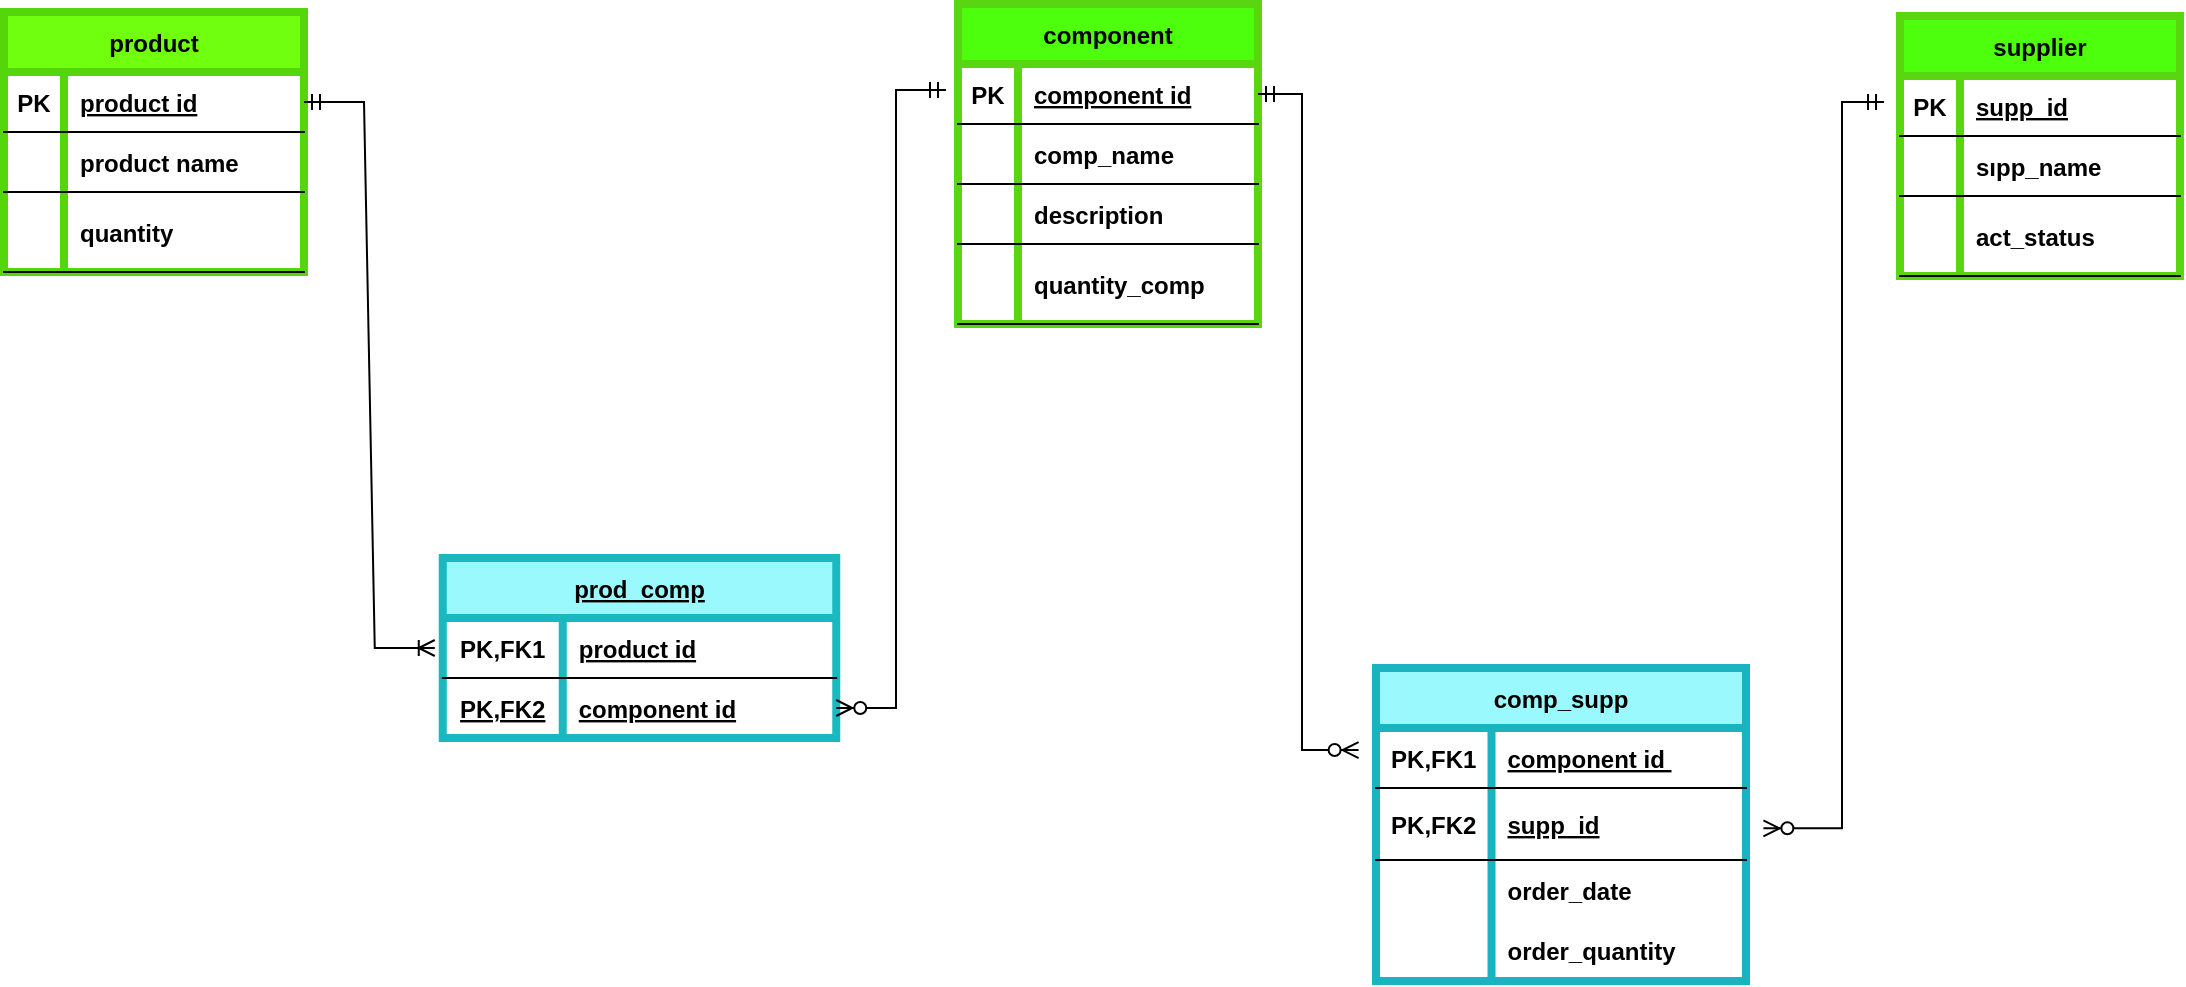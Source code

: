 <mxfile version="15.7.3" type="device"><diagram id="R2lEEEUBdFMjLlhIrx00" name="Page-1"><mxGraphModel dx="509" dy="529" grid="0" gridSize="10" guides="1" tooltips="1" connect="1" arrows="1" fold="1" page="1" pageScale="1" pageWidth="1169" pageHeight="827" background="#FFFFFF" math="0" shadow="0" extFonts="Permanent Marker^https://fonts.googleapis.com/css?family=Permanent+Marker"><root><mxCell id="0"/><mxCell id="1" parent="0"/><mxCell id="C-vyLk0tnHw3VtMMgP7b-23" value="product" style="shape=table;startSize=30;container=1;collapsible=1;childLayout=tableLayout;fixedRows=1;rowLines=0;fontStyle=1;align=center;resizeLast=1;fillColor=#6FFF0F;strokeColor=#55D60B;strokeWidth=4;perimeterSpacing=4;" parent="1" vertex="1"><mxGeometry x="30" y="80" width="150" height="130" as="geometry"/></mxCell><mxCell id="C-vyLk0tnHw3VtMMgP7b-24" value="" style="shape=partialRectangle;collapsible=0;dropTarget=0;pointerEvents=0;fillColor=none;points=[[0,0.5],[1,0.5]];portConstraint=eastwest;top=0;left=0;right=0;bottom=1;" parent="C-vyLk0tnHw3VtMMgP7b-23" vertex="1"><mxGeometry y="30" width="150" height="30" as="geometry"/></mxCell><mxCell id="C-vyLk0tnHw3VtMMgP7b-25" value="PK" style="shape=partialRectangle;overflow=hidden;connectable=0;fillColor=none;top=0;left=0;bottom=0;right=0;fontStyle=1;" parent="C-vyLk0tnHw3VtMMgP7b-24" vertex="1"><mxGeometry width="30" height="30" as="geometry"><mxRectangle width="30" height="30" as="alternateBounds"/></mxGeometry></mxCell><mxCell id="C-vyLk0tnHw3VtMMgP7b-26" value="product id" style="shape=partialRectangle;overflow=hidden;connectable=0;fillColor=none;top=0;left=0;bottom=0;right=0;align=left;spacingLeft=6;fontStyle=5;" parent="C-vyLk0tnHw3VtMMgP7b-24" vertex="1"><mxGeometry x="30" width="120" height="30" as="geometry"><mxRectangle width="120" height="30" as="alternateBounds"/></mxGeometry></mxCell><mxCell id="FlYDEY-9LGXfNPocvhnq-38" style="shape=partialRectangle;collapsible=0;dropTarget=0;pointerEvents=0;fillColor=none;points=[[0,0.5],[1,0.5]];portConstraint=eastwest;top=0;left=0;right=0;bottom=1;" parent="C-vyLk0tnHw3VtMMgP7b-23" vertex="1"><mxGeometry y="60" width="150" height="30" as="geometry"/></mxCell><mxCell id="FlYDEY-9LGXfNPocvhnq-39" style="shape=partialRectangle;overflow=hidden;connectable=0;fillColor=none;top=0;left=0;bottom=0;right=0;fontStyle=1;" parent="FlYDEY-9LGXfNPocvhnq-38" vertex="1"><mxGeometry width="30" height="30" as="geometry"><mxRectangle width="30" height="30" as="alternateBounds"/></mxGeometry></mxCell><mxCell id="FlYDEY-9LGXfNPocvhnq-40" value="product name" style="shape=partialRectangle;overflow=hidden;connectable=0;fillColor=none;top=0;left=0;bottom=0;right=0;align=left;spacingLeft=6;fontStyle=1;" parent="FlYDEY-9LGXfNPocvhnq-38" vertex="1"><mxGeometry x="30" width="120" height="30" as="geometry"><mxRectangle width="120" height="30" as="alternateBounds"/></mxGeometry></mxCell><mxCell id="FlYDEY-9LGXfNPocvhnq-35" style="shape=partialRectangle;collapsible=0;dropTarget=0;pointerEvents=0;fillColor=none;points=[[0,0.5],[1,0.5]];portConstraint=eastwest;top=0;left=0;right=0;bottom=1;" parent="C-vyLk0tnHw3VtMMgP7b-23" vertex="1"><mxGeometry y="90" width="150" height="40" as="geometry"/></mxCell><mxCell id="FlYDEY-9LGXfNPocvhnq-36" style="shape=partialRectangle;overflow=hidden;connectable=0;fillColor=none;top=0;left=0;bottom=0;right=0;fontStyle=1;" parent="FlYDEY-9LGXfNPocvhnq-35" vertex="1"><mxGeometry width="30" height="40" as="geometry"><mxRectangle width="30" height="40" as="alternateBounds"/></mxGeometry></mxCell><mxCell id="FlYDEY-9LGXfNPocvhnq-37" value="quantity" style="shape=partialRectangle;overflow=hidden;connectable=0;fillColor=none;top=0;left=0;bottom=0;right=0;align=left;spacingLeft=6;fontStyle=1;" parent="FlYDEY-9LGXfNPocvhnq-35" vertex="1"><mxGeometry x="30" width="120" height="40" as="geometry"><mxRectangle width="120" height="40" as="alternateBounds"/></mxGeometry></mxCell><mxCell id="FlYDEY-9LGXfNPocvhnq-11" value="prod_comp" style="shape=table;startSize=30;container=1;collapsible=1;childLayout=tableLayout;fixedRows=1;rowLines=0;fontStyle=5;align=center;resizeLast=1;fillColor=#9AF9FC;strokeColor=#19B9BF;strokeWidth=4;perimeterSpacing=4;" parent="1" vertex="1"><mxGeometry x="249.38" y="353" width="196.75" height="90" as="geometry"/></mxCell><mxCell id="FlYDEY-9LGXfNPocvhnq-12" value="" style="shape=partialRectangle;collapsible=0;dropTarget=0;pointerEvents=0;fillColor=none;points=[[0,0.5],[1,0.5]];portConstraint=eastwest;top=0;left=0;right=0;bottom=1;" parent="FlYDEY-9LGXfNPocvhnq-11" vertex="1"><mxGeometry y="30" width="196.75" height="30" as="geometry"/></mxCell><mxCell id="FlYDEY-9LGXfNPocvhnq-13" value="PK,FK1" style="shape=partialRectangle;overflow=hidden;connectable=0;fillColor=none;top=0;left=0;bottom=0;right=0;fontStyle=1;" parent="FlYDEY-9LGXfNPocvhnq-12" vertex="1"><mxGeometry width="60" height="30" as="geometry"><mxRectangle width="60" height="30" as="alternateBounds"/></mxGeometry></mxCell><mxCell id="FlYDEY-9LGXfNPocvhnq-14" value="product id" style="shape=partialRectangle;overflow=hidden;connectable=0;fillColor=none;top=0;left=0;bottom=0;right=0;align=left;spacingLeft=6;fontStyle=5;" parent="FlYDEY-9LGXfNPocvhnq-12" vertex="1"><mxGeometry x="60" width="136.75" height="30" as="geometry"><mxRectangle width="136.75" height="30" as="alternateBounds"/></mxGeometry></mxCell><mxCell id="FlYDEY-9LGXfNPocvhnq-15" value="" style="shape=partialRectangle;collapsible=0;dropTarget=0;pointerEvents=0;fillColor=none;points=[[0,0.5],[1,0.5]];portConstraint=eastwest;top=0;left=0;right=0;bottom=0;" parent="FlYDEY-9LGXfNPocvhnq-11" vertex="1"><mxGeometry y="60" width="196.75" height="30" as="geometry"/></mxCell><mxCell id="FlYDEY-9LGXfNPocvhnq-16" value="PK,FK2" style="shape=partialRectangle;overflow=hidden;connectable=0;fillColor=none;top=0;left=0;bottom=0;right=0;fontStyle=5" parent="FlYDEY-9LGXfNPocvhnq-15" vertex="1"><mxGeometry width="60" height="30" as="geometry"><mxRectangle width="60" height="30" as="alternateBounds"/></mxGeometry></mxCell><mxCell id="FlYDEY-9LGXfNPocvhnq-17" value="component id" style="shape=partialRectangle;overflow=hidden;connectable=0;fillColor=none;top=0;left=0;bottom=0;right=0;align=left;spacingLeft=6;fontStyle=5" parent="FlYDEY-9LGXfNPocvhnq-15" vertex="1"><mxGeometry x="60" width="136.75" height="30" as="geometry"><mxRectangle width="136.75" height="30" as="alternateBounds"/></mxGeometry></mxCell><mxCell id="FlYDEY-9LGXfNPocvhnq-57" value="supplier" style="shape=table;startSize=30;container=1;collapsible=1;childLayout=tableLayout;fixedRows=1;rowLines=0;fontStyle=1;align=center;resizeLast=1;fillColor=#4DFF0D;strokeColor=#59D611;labelBackgroundColor=none;labelBorderColor=none;swimlaneFillColor=none;strokeWidth=4;perimeterSpacing=3;" parent="1" vertex="1"><mxGeometry x="978" y="82" width="140" height="130" as="geometry"/></mxCell><mxCell id="FlYDEY-9LGXfNPocvhnq-58" value="" style="shape=partialRectangle;collapsible=0;dropTarget=0;pointerEvents=0;fillColor=none;points=[[0,0.5],[1,0.5]];portConstraint=eastwest;top=0;left=0;right=0;bottom=1;" parent="FlYDEY-9LGXfNPocvhnq-57" vertex="1"><mxGeometry y="30" width="140" height="30" as="geometry"/></mxCell><mxCell id="FlYDEY-9LGXfNPocvhnq-59" value="PK" style="shape=partialRectangle;overflow=hidden;connectable=0;fillColor=none;top=0;left=0;bottom=0;right=0;fontStyle=1;" parent="FlYDEY-9LGXfNPocvhnq-58" vertex="1"><mxGeometry width="30" height="30" as="geometry"><mxRectangle width="30" height="30" as="alternateBounds"/></mxGeometry></mxCell><mxCell id="FlYDEY-9LGXfNPocvhnq-60" value="supp_id" style="shape=partialRectangle;overflow=hidden;connectable=0;fillColor=none;top=0;left=0;bottom=0;right=0;align=left;spacingLeft=6;fontStyle=5;" parent="FlYDEY-9LGXfNPocvhnq-58" vertex="1"><mxGeometry x="30" width="110" height="30" as="geometry"><mxRectangle width="110" height="30" as="alternateBounds"/></mxGeometry></mxCell><mxCell id="FlYDEY-9LGXfNPocvhnq-62" style="shape=partialRectangle;collapsible=0;dropTarget=0;pointerEvents=0;fillColor=none;points=[[0,0.5],[1,0.5]];portConstraint=eastwest;top=0;left=0;right=0;bottom=1;" parent="FlYDEY-9LGXfNPocvhnq-57" vertex="1"><mxGeometry y="60" width="140" height="30" as="geometry"/></mxCell><mxCell id="FlYDEY-9LGXfNPocvhnq-63" style="shape=partialRectangle;overflow=hidden;connectable=0;fillColor=none;top=0;left=0;bottom=0;right=0;fontStyle=1;" parent="FlYDEY-9LGXfNPocvhnq-62" vertex="1"><mxGeometry width="30" height="30" as="geometry"><mxRectangle width="30" height="30" as="alternateBounds"/></mxGeometry></mxCell><mxCell id="FlYDEY-9LGXfNPocvhnq-64" value="sıpp_name" style="shape=partialRectangle;overflow=hidden;connectable=0;fillColor=none;top=0;left=0;bottom=0;right=0;align=left;spacingLeft=6;fontStyle=1;" parent="FlYDEY-9LGXfNPocvhnq-62" vertex="1"><mxGeometry x="30" width="110" height="30" as="geometry"><mxRectangle width="110" height="30" as="alternateBounds"/></mxGeometry></mxCell><mxCell id="FlYDEY-9LGXfNPocvhnq-88" style="shape=partialRectangle;collapsible=0;dropTarget=0;pointerEvents=0;fillColor=none;points=[[0,0.5],[1,0.5]];portConstraint=eastwest;top=0;left=0;right=0;bottom=1;" parent="FlYDEY-9LGXfNPocvhnq-57" vertex="1"><mxGeometry y="90" width="140" height="40" as="geometry"/></mxCell><mxCell id="FlYDEY-9LGXfNPocvhnq-89" style="shape=partialRectangle;overflow=hidden;connectable=0;fillColor=none;top=0;left=0;bottom=0;right=0;fontStyle=1;" parent="FlYDEY-9LGXfNPocvhnq-88" vertex="1"><mxGeometry width="30" height="40" as="geometry"><mxRectangle width="30" height="40" as="alternateBounds"/></mxGeometry></mxCell><mxCell id="FlYDEY-9LGXfNPocvhnq-90" value="act_status" style="shape=partialRectangle;overflow=hidden;connectable=0;fillColor=none;top=0;left=0;bottom=0;right=0;align=left;spacingLeft=6;fontStyle=1;" parent="FlYDEY-9LGXfNPocvhnq-88" vertex="1"><mxGeometry x="30" width="110" height="40" as="geometry"><mxRectangle width="110" height="40" as="alternateBounds"/></mxGeometry></mxCell><mxCell id="FlYDEY-9LGXfNPocvhnq-70" value="component" style="shape=table;startSize=30;container=1;collapsible=1;childLayout=tableLayout;fixedRows=1;rowLines=0;fontStyle=1;align=center;resizeLast=1;fillColor=#4DFF0D;strokeColor=#59D611;strokeWidth=4;perimeterSpacing=4;" parent="1" vertex="1"><mxGeometry x="507" y="76" width="150" height="160" as="geometry"/></mxCell><mxCell id="FlYDEY-9LGXfNPocvhnq-71" value="" style="shape=partialRectangle;collapsible=0;dropTarget=0;pointerEvents=0;fillColor=none;points=[[0,0.5],[1,0.5]];portConstraint=eastwest;top=0;left=0;right=0;bottom=1;" parent="FlYDEY-9LGXfNPocvhnq-70" vertex="1"><mxGeometry y="30" width="150" height="30" as="geometry"/></mxCell><mxCell id="FlYDEY-9LGXfNPocvhnq-72" value="PK" style="shape=partialRectangle;overflow=hidden;connectable=0;fillColor=none;top=0;left=0;bottom=0;right=0;fontStyle=1;" parent="FlYDEY-9LGXfNPocvhnq-71" vertex="1"><mxGeometry width="30" height="30" as="geometry"><mxRectangle width="30" height="30" as="alternateBounds"/></mxGeometry></mxCell><mxCell id="FlYDEY-9LGXfNPocvhnq-73" value="component id" style="shape=partialRectangle;overflow=hidden;connectable=0;fillColor=none;top=0;left=0;bottom=0;right=0;align=left;spacingLeft=6;fontStyle=5;" parent="FlYDEY-9LGXfNPocvhnq-71" vertex="1"><mxGeometry x="30" width="120" height="30" as="geometry"><mxRectangle width="120" height="30" as="alternateBounds"/></mxGeometry></mxCell><mxCell id="FlYDEY-9LGXfNPocvhnq-83" style="shape=partialRectangle;collapsible=0;dropTarget=0;pointerEvents=0;fillColor=none;points=[[0,0.5],[1,0.5]];portConstraint=eastwest;top=0;left=0;right=0;bottom=1;" parent="FlYDEY-9LGXfNPocvhnq-70" vertex="1"><mxGeometry y="60" width="150" height="30" as="geometry"/></mxCell><mxCell id="FlYDEY-9LGXfNPocvhnq-84" style="shape=partialRectangle;overflow=hidden;connectable=0;fillColor=none;top=0;left=0;bottom=0;right=0;fontStyle=1;" parent="FlYDEY-9LGXfNPocvhnq-83" vertex="1"><mxGeometry width="30" height="30" as="geometry"><mxRectangle width="30" height="30" as="alternateBounds"/></mxGeometry></mxCell><mxCell id="FlYDEY-9LGXfNPocvhnq-85" value="comp_name" style="shape=partialRectangle;overflow=hidden;connectable=0;fillColor=none;top=0;left=0;bottom=0;right=0;align=left;spacingLeft=6;fontStyle=1;" parent="FlYDEY-9LGXfNPocvhnq-83" vertex="1"><mxGeometry x="30" width="120" height="30" as="geometry"><mxRectangle width="120" height="30" as="alternateBounds"/></mxGeometry></mxCell><mxCell id="FlYDEY-9LGXfNPocvhnq-75" style="shape=partialRectangle;collapsible=0;dropTarget=0;pointerEvents=0;fillColor=none;points=[[0,0.5],[1,0.5]];portConstraint=eastwest;top=0;left=0;right=0;bottom=1;" parent="FlYDEY-9LGXfNPocvhnq-70" vertex="1"><mxGeometry y="90" width="150" height="30" as="geometry"/></mxCell><mxCell id="FlYDEY-9LGXfNPocvhnq-76" style="shape=partialRectangle;overflow=hidden;connectable=0;fillColor=none;top=0;left=0;bottom=0;right=0;fontStyle=1;" parent="FlYDEY-9LGXfNPocvhnq-75" vertex="1"><mxGeometry width="30" height="30" as="geometry"><mxRectangle width="30" height="30" as="alternateBounds"/></mxGeometry></mxCell><mxCell id="FlYDEY-9LGXfNPocvhnq-77" value="description" style="shape=partialRectangle;overflow=hidden;connectable=0;fillColor=none;top=0;left=0;bottom=0;right=0;align=left;spacingLeft=6;fontStyle=1;" parent="FlYDEY-9LGXfNPocvhnq-75" vertex="1"><mxGeometry x="30" width="120" height="30" as="geometry"><mxRectangle width="120" height="30" as="alternateBounds"/></mxGeometry></mxCell><mxCell id="FlYDEY-9LGXfNPocvhnq-79" style="shape=partialRectangle;collapsible=0;dropTarget=0;pointerEvents=0;fillColor=none;points=[[0,0.5],[1,0.5]];portConstraint=eastwest;top=0;left=0;right=0;bottom=1;" parent="FlYDEY-9LGXfNPocvhnq-70" vertex="1"><mxGeometry y="120" width="150" height="40" as="geometry"/></mxCell><mxCell id="FlYDEY-9LGXfNPocvhnq-80" style="shape=partialRectangle;overflow=hidden;connectable=0;fillColor=none;top=0;left=0;bottom=0;right=0;fontStyle=1;" parent="FlYDEY-9LGXfNPocvhnq-79" vertex="1"><mxGeometry width="30" height="40" as="geometry"><mxRectangle width="30" height="40" as="alternateBounds"/></mxGeometry></mxCell><mxCell id="FlYDEY-9LGXfNPocvhnq-81" value="quantity_comp" style="shape=partialRectangle;overflow=hidden;connectable=0;fillColor=none;top=0;left=0;bottom=0;right=0;align=left;spacingLeft=6;fontStyle=1;" parent="FlYDEY-9LGXfNPocvhnq-79" vertex="1"><mxGeometry x="30" width="120" height="40" as="geometry"><mxRectangle width="120" height="40" as="alternateBounds"/></mxGeometry></mxCell><mxCell id="FlYDEY-9LGXfNPocvhnq-135" style="edgeStyle=elbowEdgeStyle;rounded=0;orthogonalLoop=1;jettySize=auto;html=1;fontColor=default;" parent="1" edge="1"><mxGeometry relative="1" as="geometry"><mxPoint x="436" y="481" as="targetPoint"/><mxPoint x="436" y="481" as="sourcePoint"/></mxGeometry></mxCell><mxCell id="FlYDEY-9LGXfNPocvhnq-116" value="comp_supp" style="shape=table;startSize=30;container=1;collapsible=1;childLayout=tableLayout;fixedRows=1;rowLines=0;fontStyle=1;align=center;resizeLast=1;fillColor=#9AF9FC;strokeColor=#19B4BF;strokeWidth=4;perimeterSpacing=4;" parent="1" vertex="1"><mxGeometry x="716" y="408" width="185" height="156.5" as="geometry"/></mxCell><mxCell id="FlYDEY-9LGXfNPocvhnq-117" value="" style="shape=partialRectangle;collapsible=0;dropTarget=0;pointerEvents=0;fillColor=none;points=[[0,0.5],[1,0.5]];portConstraint=eastwest;top=0;left=0;right=0;bottom=1;" parent="FlYDEY-9LGXfNPocvhnq-116" vertex="1"><mxGeometry y="30" width="185" height="30" as="geometry"/></mxCell><mxCell id="FlYDEY-9LGXfNPocvhnq-118" value="PK,FK1" style="shape=partialRectangle;overflow=hidden;connectable=0;fillColor=none;top=0;left=0;bottom=0;right=0;fontStyle=1;" parent="FlYDEY-9LGXfNPocvhnq-117" vertex="1"><mxGeometry width="57.75" height="30" as="geometry"><mxRectangle width="57.75" height="30" as="alternateBounds"/></mxGeometry></mxCell><mxCell id="FlYDEY-9LGXfNPocvhnq-119" value="component id " style="shape=partialRectangle;overflow=hidden;connectable=0;fillColor=none;top=0;left=0;bottom=0;right=0;align=left;spacingLeft=6;fontStyle=5;" parent="FlYDEY-9LGXfNPocvhnq-117" vertex="1"><mxGeometry x="57.75" width="127.25" height="30" as="geometry"><mxRectangle width="127.25" height="30" as="alternateBounds"/></mxGeometry></mxCell><mxCell id="FlYDEY-9LGXfNPocvhnq-142" style="shape=partialRectangle;collapsible=0;dropTarget=0;pointerEvents=0;fillColor=none;points=[[0,0.5],[1,0.5]];portConstraint=eastwest;top=0;left=0;right=0;bottom=1;" parent="FlYDEY-9LGXfNPocvhnq-116" vertex="1"><mxGeometry y="60" width="185" height="36" as="geometry"/></mxCell><mxCell id="FlYDEY-9LGXfNPocvhnq-143" value="PK,FK2" style="shape=partialRectangle;overflow=hidden;connectable=0;fillColor=none;top=0;left=0;bottom=0;right=0;fontStyle=1;" parent="FlYDEY-9LGXfNPocvhnq-142" vertex="1"><mxGeometry width="57.75" height="36" as="geometry"><mxRectangle width="57.75" height="36" as="alternateBounds"/></mxGeometry></mxCell><mxCell id="FlYDEY-9LGXfNPocvhnq-144" value="supp_id" style="shape=partialRectangle;overflow=hidden;connectable=0;fillColor=none;top=0;left=0;bottom=0;right=0;align=left;spacingLeft=6;fontStyle=5;" parent="FlYDEY-9LGXfNPocvhnq-142" vertex="1"><mxGeometry x="57.75" width="127.25" height="36" as="geometry"><mxRectangle width="127.25" height="36" as="alternateBounds"/></mxGeometry></mxCell><mxCell id="FlYDEY-9LGXfNPocvhnq-126" style="shape=partialRectangle;collapsible=0;dropTarget=0;pointerEvents=0;fillColor=none;points=[[0,0.5],[1,0.5]];portConstraint=eastwest;top=0;left=0;right=0;bottom=0;perimeterSpacing=2;" parent="FlYDEY-9LGXfNPocvhnq-116" vertex="1"><mxGeometry y="96" width="185" height="30" as="geometry"/></mxCell><mxCell id="FlYDEY-9LGXfNPocvhnq-127" style="shape=partialRectangle;overflow=hidden;connectable=0;fillColor=none;top=0;left=0;bottom=0;right=0;" parent="FlYDEY-9LGXfNPocvhnq-126" vertex="1"><mxGeometry width="57.75" height="30" as="geometry"><mxRectangle width="57.75" height="30" as="alternateBounds"/></mxGeometry></mxCell><mxCell id="FlYDEY-9LGXfNPocvhnq-128" value="order_date" style="shape=partialRectangle;overflow=hidden;connectable=0;fillColor=none;top=0;left=0;bottom=0;right=0;align=left;spacingLeft=6;fontStyle=1;flipV=0;" parent="FlYDEY-9LGXfNPocvhnq-126" vertex="1"><mxGeometry x="57.75" width="127.25" height="30" as="geometry"><mxRectangle width="127.25" height="30" as="alternateBounds"/></mxGeometry></mxCell><mxCell id="7UkRsfQr8f50X4Hl9tpE-7" style="shape=partialRectangle;collapsible=0;dropTarget=0;pointerEvents=0;fillColor=none;points=[[0,0.5],[1,0.5]];portConstraint=eastwest;top=0;left=0;right=0;bottom=0;perimeterSpacing=2;" vertex="1" parent="FlYDEY-9LGXfNPocvhnq-116"><mxGeometry y="126" width="185" height="30" as="geometry"/></mxCell><mxCell id="7UkRsfQr8f50X4Hl9tpE-8" style="shape=partialRectangle;overflow=hidden;connectable=0;fillColor=none;top=0;left=0;bottom=0;right=0;" vertex="1" parent="7UkRsfQr8f50X4Hl9tpE-7"><mxGeometry width="57.75" height="30" as="geometry"><mxRectangle width="57.75" height="30" as="alternateBounds"/></mxGeometry></mxCell><mxCell id="7UkRsfQr8f50X4Hl9tpE-9" value="order_quantity" style="shape=partialRectangle;overflow=hidden;connectable=0;fillColor=none;top=0;left=0;bottom=0;right=0;align=left;spacingLeft=6;fontStyle=1;flipV=0;" vertex="1" parent="7UkRsfQr8f50X4Hl9tpE-7"><mxGeometry x="57.75" width="127.25" height="30" as="geometry"><mxRectangle width="127.25" height="30" as="alternateBounds"/></mxGeometry></mxCell><mxCell id="FlYDEY-9LGXfNPocvhnq-132" value="" style="edgeStyle=entityRelationEdgeStyle;fontSize=12;html=1;endArrow=ERoneToMany;startArrow=ERmandOne;rounded=0;fontColor=default;exitX=1;exitY=0.5;exitDx=0;exitDy=0;entryX=0;entryY=0.5;entryDx=0;entryDy=0;" parent="1" source="C-vyLk0tnHw3VtMMgP7b-24" target="FlYDEY-9LGXfNPocvhnq-11" edge="1"><mxGeometry width="100" height="100" relative="1" as="geometry"><mxPoint x="147" y="259" as="sourcePoint"/><mxPoint x="209" y="461" as="targetPoint"/></mxGeometry></mxCell><mxCell id="FlYDEY-9LGXfNPocvhnq-134" value="" style="fontSize=12;html=1;endArrow=ERzeroToMany;startArrow=ERmandOne;rounded=0;fontColor=default;edgeStyle=elbowEdgeStyle;exitX=-0.04;exitY=0.433;exitDx=0;exitDy=0;exitPerimeter=0;" parent="1" source="FlYDEY-9LGXfNPocvhnq-71" target="FlYDEY-9LGXfNPocvhnq-15" edge="1"><mxGeometry width="100" height="100" relative="1" as="geometry"><mxPoint x="376" y="99" as="sourcePoint"/><mxPoint x="505" y="474" as="targetPoint"/><Array as="points"><mxPoint x="476" y="428"/><mxPoint x="449" y="308"/><mxPoint x="423" y="481"/><mxPoint x="391" y="304"/><mxPoint x="430" y="331"/></Array></mxGeometry></mxCell><mxCell id="FlYDEY-9LGXfNPocvhnq-140" value="" style="fontSize=12;html=1;endArrow=ERzeroToMany;startArrow=ERmandOne;rounded=0;fontColor=default;edgeStyle=elbowEdgeStyle;exitX=1;exitY=0.5;exitDx=0;exitDy=0;entryX=-0.047;entryY=0.367;entryDx=0;entryDy=0;entryPerimeter=0;" parent="1" source="FlYDEY-9LGXfNPocvhnq-71" target="FlYDEY-9LGXfNPocvhnq-117" edge="1"><mxGeometry width="100" height="100" relative="1" as="geometry"><mxPoint x="711.87" y="126.0" as="sourcePoint"/><mxPoint x="729" y="371" as="targetPoint"/><Array as="points"><mxPoint x="679" y="377"/><mxPoint x="659.87" y="315.01"/><mxPoint x="633.87" y="488.01"/><mxPoint x="601.87" y="311.01"/><mxPoint x="640.87" y="338.01"/></Array></mxGeometry></mxCell><mxCell id="FlYDEY-9LGXfNPocvhnq-145" value="" style="fontSize=12;html=1;endArrow=ERzeroToMany;startArrow=ERmandOne;rounded=0;fontColor=default;edgeStyle=elbowEdgeStyle;exitX=-0.057;exitY=0.433;exitDx=0;exitDy=0;entryX=1.047;entryY=0.56;entryDx=0;entryDy=0;entryPerimeter=0;exitPerimeter=0;" parent="1" source="FlYDEY-9LGXfNPocvhnq-58" target="FlYDEY-9LGXfNPocvhnq-142" edge="1"><mxGeometry width="100" height="100" relative="1" as="geometry"><mxPoint x="927" y="129" as="sourcePoint"/><mxPoint x="981.07" y="413.01" as="targetPoint"/><Array as="points"><mxPoint x="949" y="385"/><mxPoint x="929.87" y="323.01"/><mxPoint x="903.87" y="496.01"/><mxPoint x="871.87" y="319.01"/><mxPoint x="910.87" y="346.01"/></Array></mxGeometry></mxCell></root></mxGraphModel></diagram></mxfile>